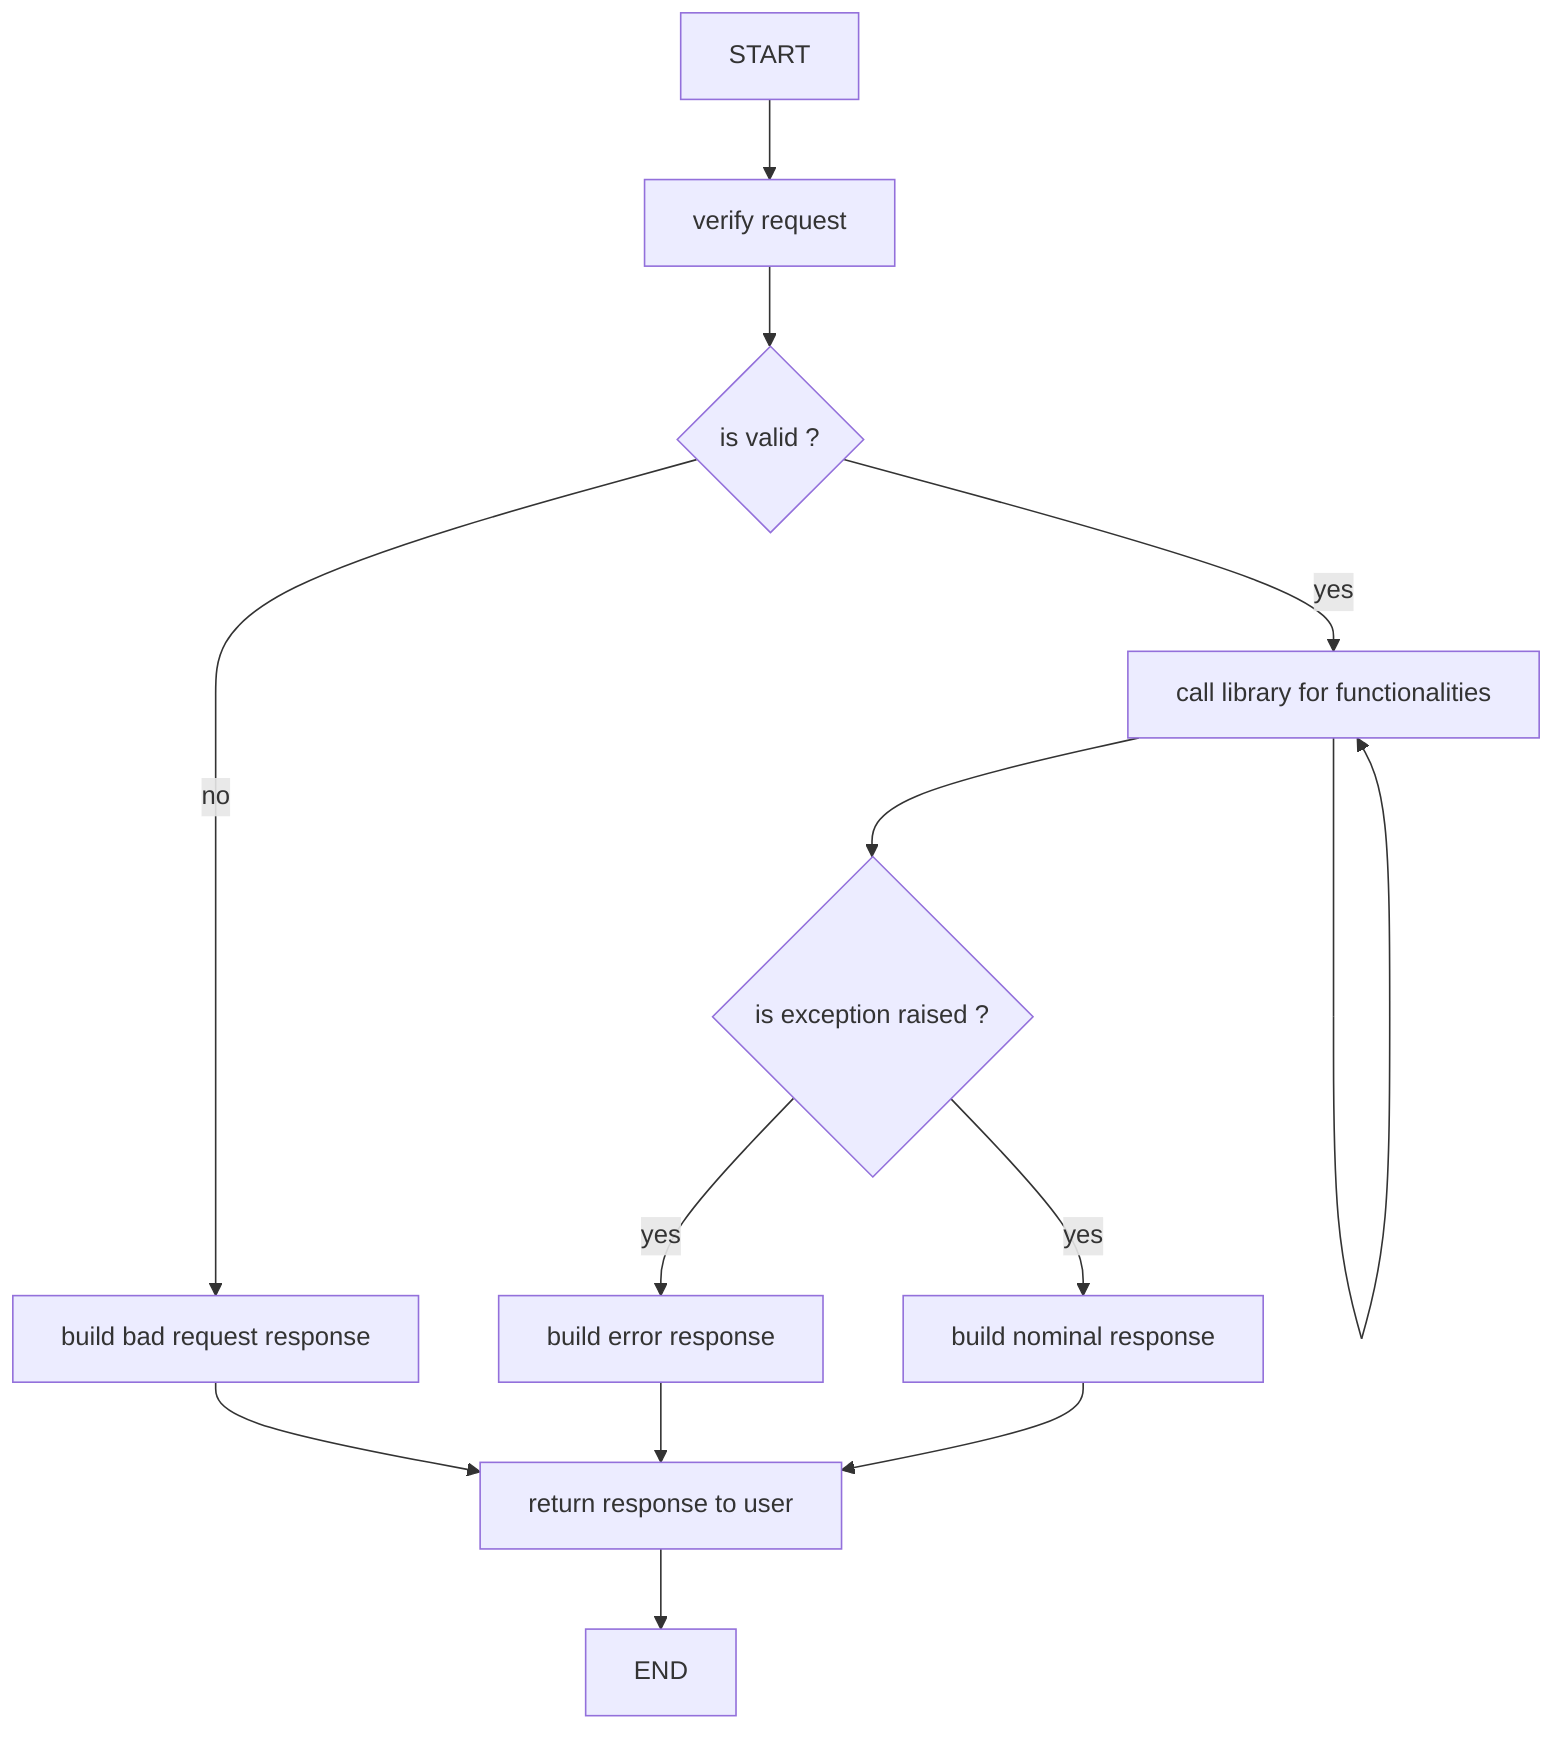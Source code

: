 flowchart

    START

    verify[verify request]
    is-valid{is valid ?}
    bad-request[build bad request response]
    call-lib[call library for functionalities]
    has-failed{is exception raised ?}
    error-response[build error response]
    nominal-response[build nominal response]
    return[return response to user]

    START --> verify --> is-valid
    is-valid -->|no| bad-request --> return
    is-valid -->|yes| call-lib --> call-lib --> has-failed

    has-failed -->|yes| error-response --> return
    has-failed -->|yes| nominal-response --> return

    return --> END